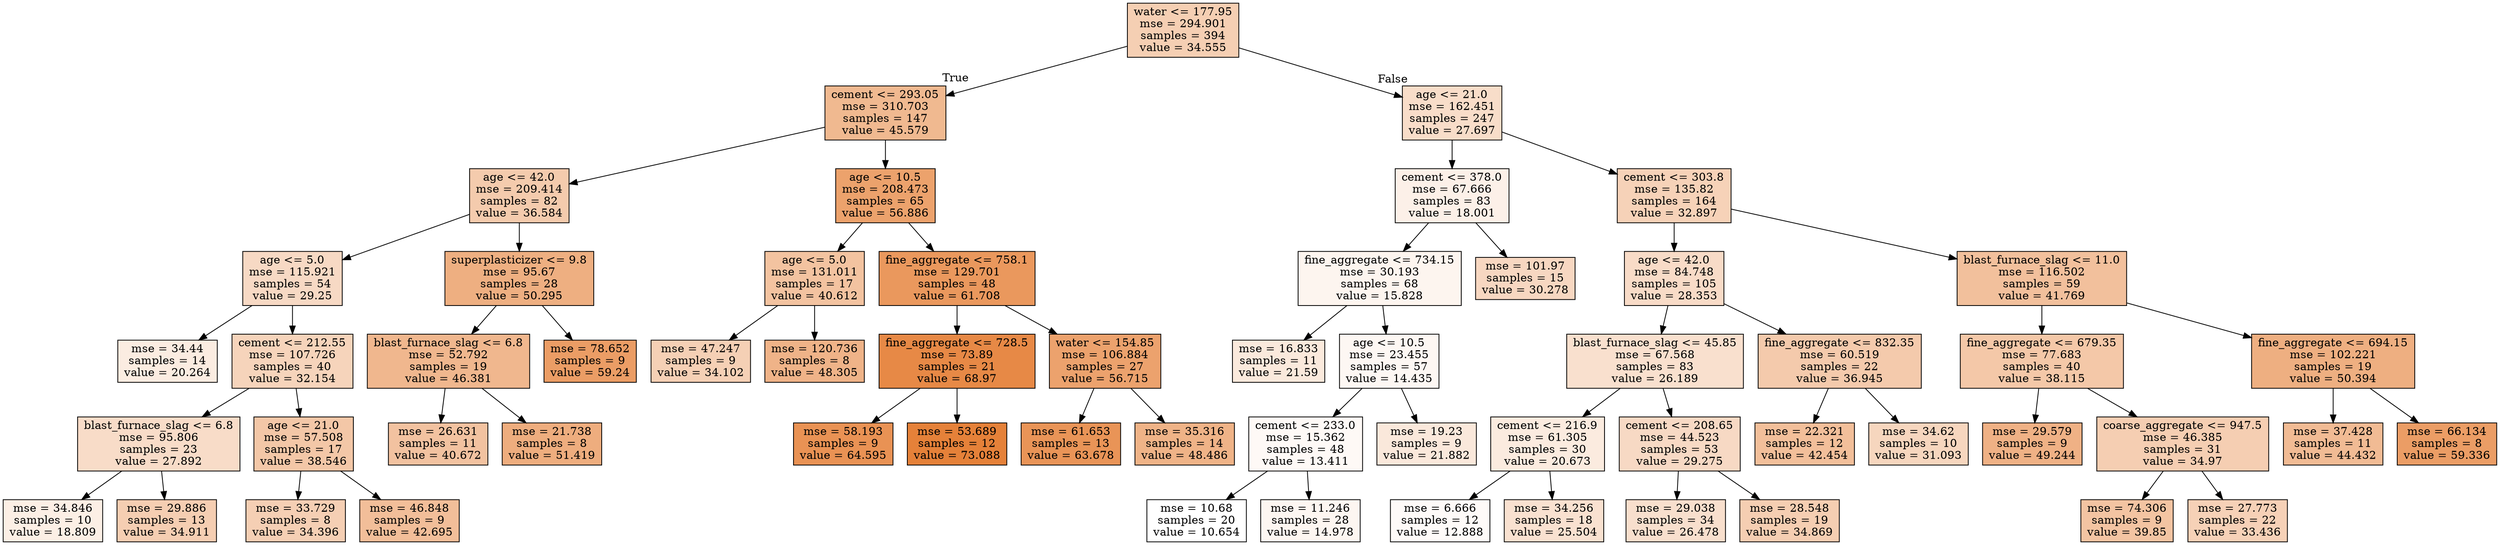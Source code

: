 digraph Tree {
node [shape=box, style="filled", color="black"] ;
0 [label="water <= 177.95\nmse = 294.901\nsamples = 394\nvalue = 34.555", fillcolor="#f5cfb3"] ;
1 [label="cement <= 293.05\nmse = 310.703\nsamples = 147\nvalue = 45.579", fillcolor="#f0b990"] ;
0 -> 1 [labeldistance=2.5, labelangle=45, headlabel="True"] ;
2 [label="age <= 42.0\nmse = 209.414\nsamples = 82\nvalue = 36.584", fillcolor="#f4cbad"] ;
1 -> 2 ;
3 [label="age <= 5.0\nmse = 115.921\nsamples = 54\nvalue = 29.25", fillcolor="#f7d9c4"] ;
2 -> 3 ;
4 [label="mse = 34.44\nsamples = 14\nvalue = 20.264", fillcolor="#fbece1"] ;
3 -> 4 ;
5 [label="cement <= 212.55\nmse = 107.726\nsamples = 40\nvalue = 32.154", fillcolor="#f6d4bb"] ;
3 -> 5 ;
6 [label="blast_furnace_slag <= 6.8\nmse = 95.806\nsamples = 23\nvalue = 27.892", fillcolor="#f8dcc8"] ;
5 -> 6 ;
7 [label="mse = 34.846\nsamples = 10\nvalue = 18.809", fillcolor="#fcefe5"] ;
6 -> 7 ;
8 [label="mse = 29.886\nsamples = 13\nvalue = 34.911", fillcolor="#f5ceb2"] ;
6 -> 8 ;
9 [label="age <= 21.0\nmse = 57.508\nsamples = 17\nvalue = 38.546", fillcolor="#f3c7a7"] ;
5 -> 9 ;
10 [label="mse = 33.729\nsamples = 8\nvalue = 34.396", fillcolor="#f5cfb4"] ;
9 -> 10 ;
11 [label="mse = 46.848\nsamples = 9\nvalue = 42.695", fillcolor="#f2be99"] ;
9 -> 11 ;
12 [label="superplasticizer <= 9.8\nmse = 95.67\nsamples = 28\nvalue = 50.295", fillcolor="#eeaf81"] ;
2 -> 12 ;
13 [label="blast_furnace_slag <= 6.8\nmse = 52.792\nsamples = 19\nvalue = 46.381", fillcolor="#f0b78e"] ;
12 -> 13 ;
14 [label="mse = 26.631\nsamples = 11\nvalue = 40.672", fillcolor="#f2c2a0"] ;
13 -> 14 ;
15 [label="mse = 21.738\nsamples = 8\nvalue = 51.419", fillcolor="#eead7e"] ;
13 -> 15 ;
16 [label="mse = 78.652\nsamples = 9\nvalue = 59.24", fillcolor="#eb9d65"] ;
12 -> 16 ;
17 [label="age <= 10.5\nmse = 208.473\nsamples = 65\nvalue = 56.886", fillcolor="#eca26c"] ;
1 -> 17 ;
18 [label="age <= 5.0\nmse = 131.011\nsamples = 17\nvalue = 40.612", fillcolor="#f3c3a0"] ;
17 -> 18 ;
19 [label="mse = 47.247\nsamples = 9\nvalue = 34.102", fillcolor="#f5d0b5"] ;
18 -> 19 ;
20 [label="mse = 120.736\nsamples = 8\nvalue = 48.305", fillcolor="#efb388"] ;
18 -> 20 ;
21 [label="fine_aggregate <= 758.1\nmse = 129.701\nsamples = 48\nvalue = 61.708", fillcolor="#ea985d"] ;
17 -> 21 ;
22 [label="fine_aggregate <= 728.5\nmse = 73.89\nsamples = 21\nvalue = 68.97", fillcolor="#e78946"] ;
21 -> 22 ;
23 [label="mse = 58.193\nsamples = 9\nvalue = 64.595", fillcolor="#e99254"] ;
22 -> 23 ;
24 [label="mse = 53.689\nsamples = 12\nvalue = 73.088", fillcolor="#e58139"] ;
22 -> 24 ;
25 [label="water <= 154.85\nmse = 106.884\nsamples = 27\nvalue = 56.715", fillcolor="#eca26d"] ;
21 -> 25 ;
26 [label="mse = 61.653\nsamples = 13\nvalue = 63.678", fillcolor="#e99457"] ;
25 -> 26 ;
27 [label="mse = 35.316\nsamples = 14\nvalue = 48.486", fillcolor="#efb387"] ;
25 -> 27 ;
28 [label="age <= 21.0\nmse = 162.451\nsamples = 247\nvalue = 27.697", fillcolor="#f8ddc9"] ;
0 -> 28 [labeldistance=2.5, labelangle=-45, headlabel="False"] ;
29 [label="cement <= 378.0\nmse = 67.666\nsamples = 83\nvalue = 18.001", fillcolor="#fcf0e8"] ;
28 -> 29 ;
30 [label="fine_aggregate <= 734.15\nmse = 30.193\nsamples = 68\nvalue = 15.828", fillcolor="#fdf5ef"] ;
29 -> 30 ;
31 [label="mse = 16.833\nsamples = 11\nvalue = 21.59", fillcolor="#fae9dc"] ;
30 -> 31 ;
32 [label="age <= 10.5\nmse = 23.455\nsamples = 57\nvalue = 14.435", fillcolor="#fdf7f3"] ;
30 -> 32 ;
33 [label="cement <= 233.0\nmse = 15.362\nsamples = 48\nvalue = 13.411", fillcolor="#fef9f6"] ;
32 -> 33 ;
34 [label="mse = 10.68\nsamples = 20\nvalue = 10.654", fillcolor="#ffffff"] ;
33 -> 34 ;
35 [label="mse = 11.246\nsamples = 28\nvalue = 14.978", fillcolor="#fdf6f1"] ;
33 -> 35 ;
36 [label="mse = 19.23\nsamples = 9\nvalue = 21.882", fillcolor="#fae8db"] ;
32 -> 36 ;
37 [label="mse = 101.97\nsamples = 15\nvalue = 30.278", fillcolor="#f7d7c1"] ;
29 -> 37 ;
38 [label="cement <= 303.8\nmse = 135.82\nsamples = 164\nvalue = 32.897", fillcolor="#f6d2b8"] ;
28 -> 38 ;
39 [label="age <= 42.0\nmse = 84.748\nsamples = 105\nvalue = 28.353", fillcolor="#f8dbc7"] ;
38 -> 39 ;
40 [label="blast_furnace_slag <= 45.85\nmse = 67.568\nsamples = 83\nvalue = 26.189", fillcolor="#f9e0ce"] ;
39 -> 40 ;
41 [label="cement <= 216.9\nmse = 61.305\nsamples = 30\nvalue = 20.673", fillcolor="#fbebdf"] ;
40 -> 41 ;
42 [label="mse = 6.666\nsamples = 12\nvalue = 12.888", fillcolor="#fefaf8"] ;
41 -> 42 ;
43 [label="mse = 34.256\nsamples = 18\nvalue = 25.504", fillcolor="#f9e1d0"] ;
41 -> 43 ;
44 [label="cement <= 208.65\nmse = 44.523\nsamples = 53\nvalue = 29.275", fillcolor="#f7d9c4"] ;
40 -> 44 ;
45 [label="mse = 29.038\nsamples = 34\nvalue = 26.478", fillcolor="#f8dfcd"] ;
44 -> 45 ;
46 [label="mse = 28.548\nsamples = 19\nvalue = 34.869", fillcolor="#f5ceb2"] ;
44 -> 46 ;
47 [label="fine_aggregate <= 832.35\nmse = 60.519\nsamples = 22\nvalue = 36.945", fillcolor="#f4caac"] ;
39 -> 47 ;
48 [label="mse = 22.321\nsamples = 12\nvalue = 42.454", fillcolor="#f2bf9a"] ;
47 -> 48 ;
49 [label="mse = 34.62\nsamples = 10\nvalue = 31.093", fillcolor="#f6d6be"] ;
47 -> 49 ;
50 [label="blast_furnace_slag <= 11.0\nmse = 116.502\nsamples = 59\nvalue = 41.769", fillcolor="#f2c09c"] ;
38 -> 50 ;
51 [label="fine_aggregate <= 679.35\nmse = 77.683\nsamples = 40\nvalue = 38.115", fillcolor="#f4c8a8"] ;
50 -> 51 ;
52 [label="mse = 29.579\nsamples = 9\nvalue = 49.244", fillcolor="#efb185"] ;
51 -> 52 ;
53 [label="coarse_aggregate <= 947.5\nmse = 46.385\nsamples = 31\nvalue = 34.97", fillcolor="#f5ceb2"] ;
51 -> 53 ;
54 [label="mse = 74.306\nsamples = 9\nvalue = 39.85", fillcolor="#f3c4a2"] ;
53 -> 54 ;
55 [label="mse = 27.773\nsamples = 22\nvalue = 33.436", fillcolor="#f6d1b7"] ;
53 -> 55 ;
56 [label="fine_aggregate <= 694.15\nmse = 102.221\nsamples = 19\nvalue = 50.394", fillcolor="#eeaf81"] ;
50 -> 56 ;
57 [label="mse = 37.428\nsamples = 11\nvalue = 44.432", fillcolor="#f1bb94"] ;
56 -> 57 ;
58 [label="mse = 66.134\nsamples = 8\nvalue = 59.336", fillcolor="#eb9d65"] ;
56 -> 58 ;
}